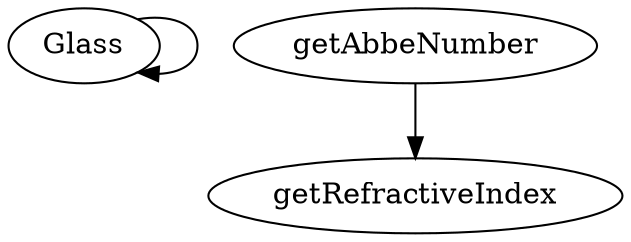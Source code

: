 /* Created by mdot for Matlab */
digraph m2html {
  Glass -> Glass;
  getAbbeNumber -> getRefractiveIndex;

  Glass [URL="Glass.html"];
  getAbbeNumber [URL="getAbbeNumber.html"];
  getRefractiveIndex [URL="getRefractiveIndex.html"];
}
